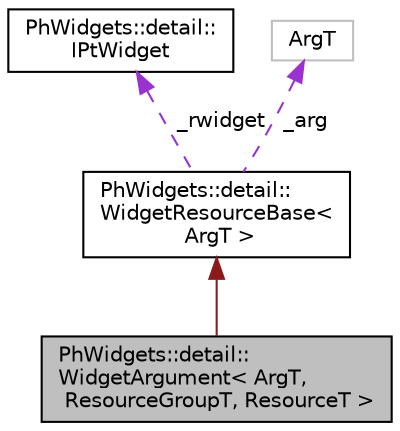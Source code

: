 digraph "PhWidgets::detail::WidgetArgument&lt; ArgT, ResourceGroupT, ResourceT &gt;"
{
  edge [fontname="Helvetica",fontsize="10",labelfontname="Helvetica",labelfontsize="10"];
  node [fontname="Helvetica",fontsize="10",shape=record];
  Node2 [label="PhWidgets::detail::\lWidgetArgument\< ArgT,\l ResourceGroupT, ResourceT \>",height=0.2,width=0.4,color="black", fillcolor="grey75", style="filled", fontcolor="black"];
  Node3 -> Node2 [dir="back",color="firebrick4",fontsize="10",style="solid",fontname="Helvetica"];
  Node3 [label="PhWidgets::detail::\lWidgetResourceBase\<\l ArgT \>",height=0.2,width=0.4,color="black", fillcolor="white", style="filled",URL="$class_ph_widgets_1_1detail_1_1_widget_resource_base.html"];
  Node4 -> Node3 [dir="back",color="darkorchid3",fontsize="10",style="dashed",label=" _rwidget" ,fontname="Helvetica"];
  Node4 [label="PhWidgets::detail::\lIPtWidget",height=0.2,width=0.4,color="black", fillcolor="white", style="filled",URL="$class_ph_widgets_1_1detail_1_1_i_pt_widget.html"];
  Node5 -> Node3 [dir="back",color="darkorchid3",fontsize="10",style="dashed",label=" _arg" ,fontname="Helvetica"];
  Node5 [label="ArgT",height=0.2,width=0.4,color="grey75", fillcolor="white", style="filled"];
}
